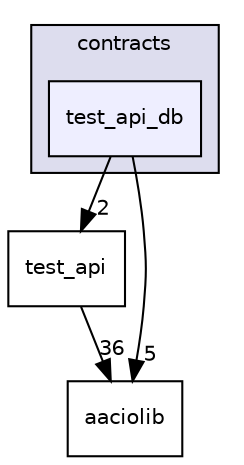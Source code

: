 digraph "contracts/test_api_db" {
  compound=true
  node [ fontsize="10", fontname="Helvetica"];
  edge [ labelfontsize="10", labelfontname="Helvetica"];
  subgraph clusterdir_ae9b15dd87e066e1908bbd90e8f38627 {
    graph [ bgcolor="#ddddee", pencolor="black", label="contracts" fontname="Helvetica", fontsize="10", URL="dir_ae9b15dd87e066e1908bbd90e8f38627.html"]
  dir_4535e1b68822a7130cdb7cfdf6c2363e [shape=box, label="test_api_db", style="filled", fillcolor="#eeeeff", pencolor="black", URL="dir_4535e1b68822a7130cdb7cfdf6c2363e.html"];
  }
  dir_4512a307eab2a9ca08d8433965f51830 [shape=box label="test_api" URL="dir_4512a307eab2a9ca08d8433965f51830.html"];
  dir_eebd46385ac17dfe81e47e86b6b64bf0 [shape=box label="aaciolib" URL="dir_eebd46385ac17dfe81e47e86b6b64bf0.html"];
  dir_4512a307eab2a9ca08d8433965f51830->dir_eebd46385ac17dfe81e47e86b6b64bf0 [headlabel="36", labeldistance=1.5 headhref="dir_001640_000015.html"];
  dir_4535e1b68822a7130cdb7cfdf6c2363e->dir_4512a307eab2a9ca08d8433965f51830 [headlabel="2", labeldistance=1.5 headhref="dir_001641_001640.html"];
  dir_4535e1b68822a7130cdb7cfdf6c2363e->dir_eebd46385ac17dfe81e47e86b6b64bf0 [headlabel="5", labeldistance=1.5 headhref="dir_001641_000015.html"];
}
